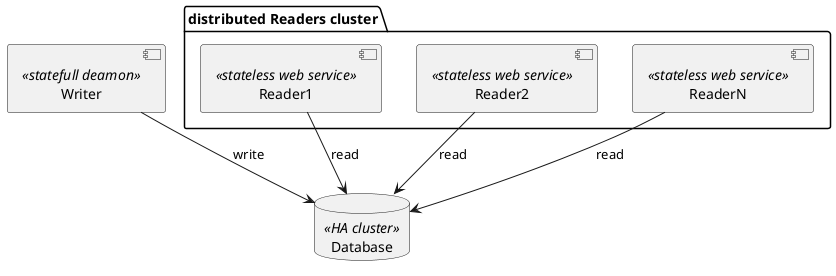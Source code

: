 @startuml

package "distributed Readers cluster"{
    [Reader1] <<stateless web service>>
    [Reader2] <<stateless web service>>
    [ReaderN] <<stateless web service>>
}

database Database <<HA cluster>> as db

[Writer] <<statefull deamon>>

Reader1 --> db: read
Reader2 --> db: read
ReaderN --> db: read
Writer --> db: write

@enduml